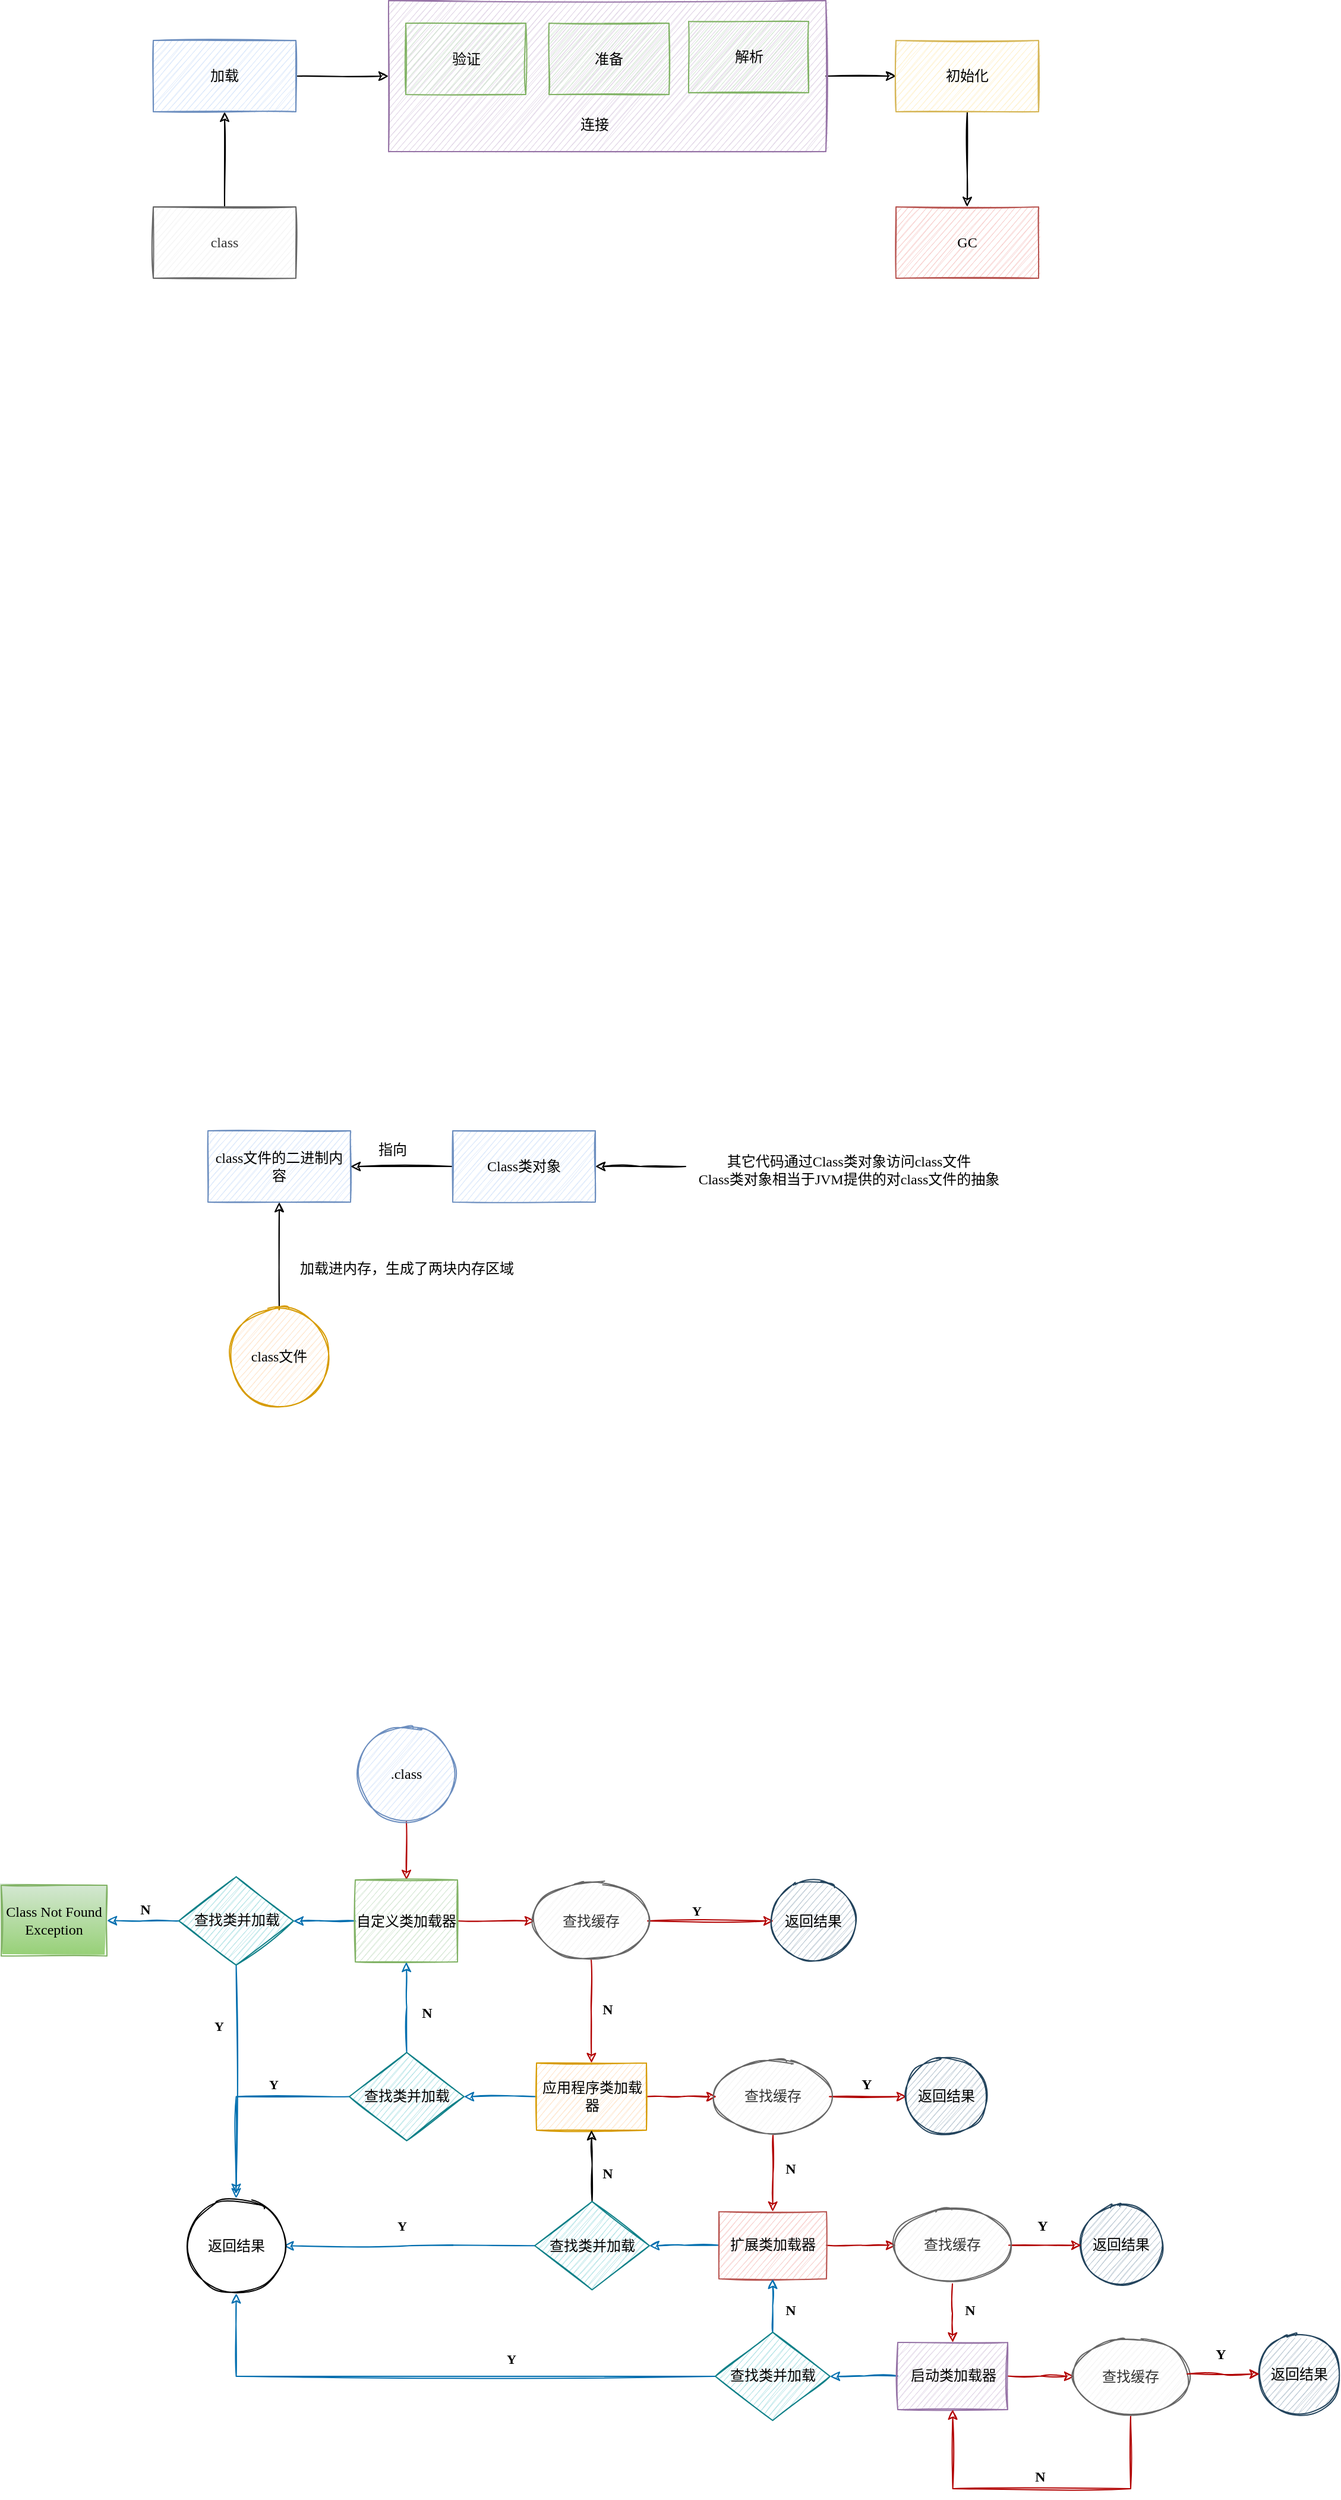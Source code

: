 <mxfile version="20.6.0" type="github" pages="5">
  <diagram id="IbwOnXphDGrgbKoo0UGc" name="类加载过程">
    <mxGraphModel dx="1890" dy="622" grid="0" gridSize="10" guides="1" tooltips="1" connect="1" arrows="1" fold="1" page="0" pageScale="1" pageWidth="827" pageHeight="1169" background="none" math="0" shadow="0">
      <root>
        <mxCell id="0" />
        <mxCell id="1" parent="0" />
        <mxCell id="OvryeKxJEPevqcvtAfWF-4" value="" style="edgeStyle=orthogonalEdgeStyle;rounded=0;orthogonalLoop=1;jettySize=auto;html=1;fontFamily=Ubuntu, Misans;sketch=1;" parent="1" source="OvryeKxJEPevqcvtAfWF-2" target="OvryeKxJEPevqcvtAfWF-3" edge="1">
          <mxGeometry relative="1" as="geometry" />
        </mxCell>
        <mxCell id="OvryeKxJEPevqcvtAfWF-2" value="class" style="rounded=0;whiteSpace=wrap;html=1;fontFamily=Ubuntu, Misans;fillColor=#f5f5f5;strokeColor=#666666;fontColor=#333333;sketch=1;" parent="1" vertex="1">
          <mxGeometry x="12" y="312" width="120" height="60" as="geometry" />
        </mxCell>
        <mxCell id="OvryeKxJEPevqcvtAfWF-6" value="" style="edgeStyle=orthogonalEdgeStyle;rounded=0;orthogonalLoop=1;jettySize=auto;html=1;fontFamily=Ubuntu, Misans;sketch=1;" parent="1" source="OvryeKxJEPevqcvtAfWF-3" target="OvryeKxJEPevqcvtAfWF-5" edge="1">
          <mxGeometry relative="1" as="geometry" />
        </mxCell>
        <mxCell id="OvryeKxJEPevqcvtAfWF-3" value="加载" style="rounded=0;whiteSpace=wrap;html=1;fontFamily=Ubuntu, Misans;fillColor=#dae8fc;strokeColor=#6c8ebf;sketch=1;" parent="1" vertex="1">
          <mxGeometry x="12" y="172" width="120" height="60" as="geometry" />
        </mxCell>
        <mxCell id="OvryeKxJEPevqcvtAfWF-11" value="" style="edgeStyle=orthogonalEdgeStyle;rounded=0;orthogonalLoop=1;jettySize=auto;html=1;fontFamily=Ubuntu, Misans;sketch=1;" parent="1" source="OvryeKxJEPevqcvtAfWF-5" target="OvryeKxJEPevqcvtAfWF-10" edge="1">
          <mxGeometry relative="1" as="geometry" />
        </mxCell>
        <mxCell id="OvryeKxJEPevqcvtAfWF-5" value="" style="whiteSpace=wrap;html=1;rounded=0;fontFamily=Ubuntu, Misans;fillColor=#e1d5e7;strokeColor=#9673a6;shadow=0;sketch=1;" parent="1" vertex="1">
          <mxGeometry x="210" y="138.5" width="368" height="127" as="geometry" />
        </mxCell>
        <mxCell id="OvryeKxJEPevqcvtAfWF-7" value="验证" style="rounded=0;whiteSpace=wrap;html=1;fontFamily=Ubuntu, Misans;fillColor=#d5e8d4;strokeColor=#82b366;sketch=1;" parent="1" vertex="1">
          <mxGeometry x="224.5" y="157.5" width="101" height="60" as="geometry" />
        </mxCell>
        <mxCell id="OvryeKxJEPevqcvtAfWF-8" value="准备" style="rounded=0;whiteSpace=wrap;html=1;fontFamily=Ubuntu, Misans;fillColor=#d5e8d4;strokeColor=#82b366;sketch=1;" parent="1" vertex="1">
          <mxGeometry x="345" y="157.5" width="101" height="60" as="geometry" />
        </mxCell>
        <mxCell id="OvryeKxJEPevqcvtAfWF-9" value="解析" style="rounded=0;whiteSpace=wrap;html=1;fontFamily=Ubuntu, Misans;fillColor=#d5e8d4;strokeColor=#82b366;sketch=1;" parent="1" vertex="1">
          <mxGeometry x="462.5" y="156" width="101" height="60" as="geometry" />
        </mxCell>
        <mxCell id="OvryeKxJEPevqcvtAfWF-14" value="" style="edgeStyle=orthogonalEdgeStyle;rounded=0;sketch=1;orthogonalLoop=1;jettySize=auto;html=1;fontFamily=Ubuntu, Misans;" parent="1" source="OvryeKxJEPevqcvtAfWF-10" target="OvryeKxJEPevqcvtAfWF-13" edge="1">
          <mxGeometry relative="1" as="geometry" />
        </mxCell>
        <mxCell id="OvryeKxJEPevqcvtAfWF-10" value="初始化" style="whiteSpace=wrap;html=1;rounded=0;fontFamily=Ubuntu, Misans;fillColor=#fff2cc;strokeColor=#d6b656;shadow=0;sketch=1;" parent="1" vertex="1">
          <mxGeometry x="637" y="172" width="120" height="60" as="geometry" />
        </mxCell>
        <mxCell id="OvryeKxJEPevqcvtAfWF-12" value="连接" style="text;html=1;align=center;verticalAlign=middle;resizable=0;points=[];autosize=1;fontFamily=Ubuntu, Misans;rounded=0;sketch=1;" parent="1" vertex="1">
          <mxGeometry x="362" y="230" width="42" height="26" as="geometry" />
        </mxCell>
        <mxCell id="OvryeKxJEPevqcvtAfWF-13" value="GC" style="whiteSpace=wrap;html=1;rounded=0;fontFamily=Ubuntu, Misans;fillColor=#f8cecc;strokeColor=#b85450;sketch=1;" parent="1" vertex="1">
          <mxGeometry x="637" y="312" width="120" height="60" as="geometry" />
        </mxCell>
        <mxCell id="OvryeKxJEPevqcvtAfWF-27" value="" style="edgeStyle=orthogonalEdgeStyle;rounded=0;sketch=1;orthogonalLoop=1;jettySize=auto;html=1;fontFamily=Ubuntu, Misans;" parent="1" source="OvryeKxJEPevqcvtAfWF-25" target="OvryeKxJEPevqcvtAfWF-26" edge="1">
          <mxGeometry relative="1" as="geometry" />
        </mxCell>
        <mxCell id="OvryeKxJEPevqcvtAfWF-25" value="class文件" style="ellipse;whiteSpace=wrap;html=1;aspect=fixed;shadow=0;sketch=1;fontFamily=Ubuntu, Misans;fillColor=#ffe6cc;strokeColor=#d79b00;rounded=0;" parent="1" vertex="1">
          <mxGeometry x="78" y="1239" width="80" height="80" as="geometry" />
        </mxCell>
        <mxCell id="OvryeKxJEPevqcvtAfWF-26" value="class文件的二进制内容" style="whiteSpace=wrap;html=1;shadow=0;fontFamily=Ubuntu, Misans;sketch=1;fillColor=#dae8fc;strokeColor=#6c8ebf;rounded=0;" parent="1" vertex="1">
          <mxGeometry x="58" y="1089" width="120" height="60" as="geometry" />
        </mxCell>
        <mxCell id="OvryeKxJEPevqcvtAfWF-28" value="加载进内存，生成了两块内存区域" style="text;html=1;align=center;verticalAlign=middle;resizable=0;points=[];autosize=1;fontFamily=Ubuntu, Misans;rounded=0;sketch=1;" parent="1" vertex="1">
          <mxGeometry x="126" y="1192" width="198" height="26" as="geometry" />
        </mxCell>
        <mxCell id="OvryeKxJEPevqcvtAfWF-30" style="edgeStyle=orthogonalEdgeStyle;rounded=0;sketch=1;orthogonalLoop=1;jettySize=auto;html=1;entryX=1;entryY=0.5;entryDx=0;entryDy=0;fontFamily=Ubuntu, Misans;" parent="1" source="OvryeKxJEPevqcvtAfWF-29" target="OvryeKxJEPevqcvtAfWF-26" edge="1">
          <mxGeometry relative="1" as="geometry" />
        </mxCell>
        <mxCell id="OvryeKxJEPevqcvtAfWF-32" style="edgeStyle=orthogonalEdgeStyle;rounded=0;sketch=1;orthogonalLoop=1;jettySize=auto;html=1;fontFamily=Ubuntu, Misans;startArrow=classic;startFill=1;endArrow=none;endFill=0;" parent="1" source="OvryeKxJEPevqcvtAfWF-29" edge="1">
          <mxGeometry relative="1" as="geometry">
            <mxPoint x="460.0" y="1119" as="targetPoint" />
          </mxGeometry>
        </mxCell>
        <mxCell id="OvryeKxJEPevqcvtAfWF-29" value="Class类对象" style="whiteSpace=wrap;html=1;shadow=0;fontFamily=Ubuntu, Misans;sketch=1;fillColor=#dae8fc;strokeColor=#6c8ebf;rounded=0;" parent="1" vertex="1">
          <mxGeometry x="264" y="1089" width="120" height="60" as="geometry" />
        </mxCell>
        <mxCell id="OvryeKxJEPevqcvtAfWF-31" value="指向" style="text;html=1;align=center;verticalAlign=middle;resizable=0;points=[];autosize=1;fontFamily=Ubuntu, Misans;rounded=0;sketch=1;" parent="1" vertex="1">
          <mxGeometry x="192" y="1092" width="42" height="26" as="geometry" />
        </mxCell>
        <mxCell id="OvryeKxJEPevqcvtAfWF-33" value="其它代码通过Class类对象访问class文件&lt;br&gt;Class类对象相当于JVM提供的对class文件的抽象" style="text;html=1;align=center;verticalAlign=middle;resizable=0;points=[];autosize=1;fontFamily=Ubuntu, Misans;rounded=0;sketch=1;" parent="1" vertex="1">
          <mxGeometry x="459" y="1101" width="276" height="41" as="geometry" />
        </mxCell>
        <mxCell id="OvryeKxJEPevqcvtAfWF-50" value="" style="edgeStyle=orthogonalEdgeStyle;rounded=0;sketch=1;orthogonalLoop=1;jettySize=auto;html=1;startArrow=none;startFill=0;endArrow=classic;endFill=1;fontFamily=Ubuntu, Misans;fillColor=#e51400;strokeColor=#B20000;" parent="1" source="OvryeKxJEPevqcvtAfWF-48" target="OvryeKxJEPevqcvtAfWF-49" edge="1">
          <mxGeometry relative="1" as="geometry" />
        </mxCell>
        <mxCell id="OvryeKxJEPevqcvtAfWF-48" value=".class" style="ellipse;whiteSpace=wrap;html=1;aspect=fixed;shadow=0;sketch=1;fontFamily=Ubuntu, Misans;fillColor=#dae8fc;strokeColor=#6c8ebf;rounded=0;" parent="1" vertex="1">
          <mxGeometry x="185" y="1590" width="80" height="80" as="geometry" />
        </mxCell>
        <mxCell id="OvryeKxJEPevqcvtAfWF-52" value="" style="edgeStyle=orthogonalEdgeStyle;rounded=0;sketch=1;orthogonalLoop=1;jettySize=auto;html=1;startArrow=none;startFill=0;endArrow=classic;endFill=1;fontFamily=Ubuntu, Misans;fillColor=#e51400;strokeColor=#B20000;" parent="1" source="OvryeKxJEPevqcvtAfWF-49" target="OvryeKxJEPevqcvtAfWF-51" edge="1">
          <mxGeometry relative="1" as="geometry" />
        </mxCell>
        <mxCell id="OvryeKxJEPevqcvtAfWF-103" value="" style="edgeStyle=orthogonalEdgeStyle;rounded=0;sketch=1;orthogonalLoop=1;jettySize=auto;html=1;startArrow=none;startFill=0;endArrow=classic;endFill=1;fontFamily=Ubuntu, Misans;fillColor=#1ba1e2;strokeColor=#006EAF;" parent="1" source="OvryeKxJEPevqcvtAfWF-49" target="OvryeKxJEPevqcvtAfWF-102" edge="1">
          <mxGeometry relative="1" as="geometry" />
        </mxCell>
        <mxCell id="OvryeKxJEPevqcvtAfWF-49" value="自定义类加载器" style="whiteSpace=wrap;html=1;shadow=0;fontFamily=Ubuntu, Misans;sketch=1;fillColor=#d5e8d4;strokeColor=#82b366;rounded=0;" parent="1" vertex="1">
          <mxGeometry x="182" y="1719" width="86" height="69" as="geometry" />
        </mxCell>
        <mxCell id="OvryeKxJEPevqcvtAfWF-54" style="edgeStyle=orthogonalEdgeStyle;rounded=0;sketch=1;orthogonalLoop=1;jettySize=auto;html=1;entryX=0;entryY=0.5;entryDx=0;entryDy=0;startArrow=none;startFill=0;endArrow=classic;endFill=1;fontFamily=Ubuntu, Misans;fillColor=#e51400;strokeColor=#B20000;" parent="1" source="OvryeKxJEPevqcvtAfWF-51" target="OvryeKxJEPevqcvtAfWF-53" edge="1">
          <mxGeometry relative="1" as="geometry" />
        </mxCell>
        <mxCell id="OvryeKxJEPevqcvtAfWF-55" value="Y" style="edgeLabel;html=1;align=center;verticalAlign=middle;resizable=0;points=[];fontFamily=Ubuntu, Misans;fontStyle=1;rounded=0;sketch=1;" parent="OvryeKxJEPevqcvtAfWF-54" vertex="1" connectable="0">
          <mxGeometry x="-0.234" y="-4" relative="1" as="geometry">
            <mxPoint y="-12.5" as="offset" />
          </mxGeometry>
        </mxCell>
        <mxCell id="OvryeKxJEPevqcvtAfWF-99" value="Y" style="edgeLabel;html=1;align=center;verticalAlign=middle;resizable=0;points=[];fontFamily=Ubuntu, Misans;fontStyle=1;rounded=0;sketch=1;" parent="OvryeKxJEPevqcvtAfWF-54" vertex="1" connectable="0">
          <mxGeometry x="-0.234" y="-4" relative="1" as="geometry">
            <mxPoint x="-248.18" y="252.5" as="offset" />
          </mxGeometry>
        </mxCell>
        <mxCell id="OvryeKxJEPevqcvtAfWF-101" value="Y" style="edgeLabel;html=1;align=center;verticalAlign=middle;resizable=0;points=[];fontFamily=Ubuntu, Misans;fontStyle=1;rounded=0;sketch=1;" parent="OvryeKxJEPevqcvtAfWF-54" vertex="1" connectable="0">
          <mxGeometry x="-0.234" y="-4" relative="1" as="geometry">
            <mxPoint x="-356.18" y="133.5" as="offset" />
          </mxGeometry>
        </mxCell>
        <mxCell id="OvryeKxJEPevqcvtAfWF-109" value="Y" style="edgeLabel;html=1;align=center;verticalAlign=middle;resizable=0;points=[];fontFamily=Ubuntu, Misans;fontStyle=1;rounded=0;sketch=1;" parent="OvryeKxJEPevqcvtAfWF-54" vertex="1" connectable="0">
          <mxGeometry x="-0.234" y="-4" relative="1" as="geometry">
            <mxPoint x="-402.18" y="84.5" as="offset" />
          </mxGeometry>
        </mxCell>
        <mxCell id="OvryeKxJEPevqcvtAfWF-118" value="&lt;b&gt;Y&lt;/b&gt;" style="edgeLabel;html=1;align=center;verticalAlign=middle;resizable=0;points=[];fontFamily=Ubuntu, Misans;rounded=0;sketch=1;" parent="OvryeKxJEPevqcvtAfWF-54" vertex="1" connectable="0">
          <mxGeometry x="-0.234" y="-4" relative="1" as="geometry">
            <mxPoint x="-156.18" y="364.5" as="offset" />
          </mxGeometry>
        </mxCell>
        <mxCell id="OvryeKxJEPevqcvtAfWF-57" value="" style="edgeStyle=orthogonalEdgeStyle;rounded=0;sketch=1;orthogonalLoop=1;jettySize=auto;html=1;startArrow=none;startFill=0;endArrow=classic;endFill=1;fontFamily=Ubuntu, Misans;fillColor=#e51400;strokeColor=#B20000;" parent="1" source="OvryeKxJEPevqcvtAfWF-51" target="OvryeKxJEPevqcvtAfWF-56" edge="1">
          <mxGeometry relative="1" as="geometry" />
        </mxCell>
        <mxCell id="OvryeKxJEPevqcvtAfWF-51" value="查找缓存" style="ellipse;whiteSpace=wrap;html=1;shadow=0;fontFamily=Ubuntu, Misans;sketch=1;fillColor=#f5f5f5;strokeColor=#666666;fontColor=#333333;rounded=0;" parent="1" vertex="1">
          <mxGeometry x="333" y="1721" width="95" height="65" as="geometry" />
        </mxCell>
        <mxCell id="OvryeKxJEPevqcvtAfWF-53" value="返回结果" style="ellipse;whiteSpace=wrap;html=1;aspect=fixed;shadow=0;sketch=1;fontFamily=Ubuntu, Misans;fillColor=#bac8d3;strokeColor=#23445d;rounded=0;" parent="1" vertex="1">
          <mxGeometry x="534" y="1720" width="67" height="67" as="geometry" />
        </mxCell>
        <mxCell id="OvryeKxJEPevqcvtAfWF-61" value="" style="edgeStyle=orthogonalEdgeStyle;rounded=0;sketch=1;orthogonalLoop=1;jettySize=auto;html=1;startArrow=none;startFill=0;endArrow=classic;endFill=1;fontFamily=Ubuntu, Misans;fillColor=#e51400;strokeColor=#B20000;" parent="1" source="OvryeKxJEPevqcvtAfWF-56" target="OvryeKxJEPevqcvtAfWF-60" edge="1">
          <mxGeometry relative="1" as="geometry" />
        </mxCell>
        <mxCell id="OvryeKxJEPevqcvtAfWF-93" value="" style="edgeStyle=orthogonalEdgeStyle;rounded=0;sketch=1;orthogonalLoop=1;jettySize=auto;html=1;startArrow=none;startFill=0;endArrow=classic;endFill=1;fontFamily=Ubuntu, Misans;fillColor=#1ba1e2;strokeColor=#006EAF;" parent="1" source="OvryeKxJEPevqcvtAfWF-56" target="OvryeKxJEPevqcvtAfWF-92" edge="1">
          <mxGeometry relative="1" as="geometry" />
        </mxCell>
        <mxCell id="OvryeKxJEPevqcvtAfWF-56" value="应用程序类加载器" style="whiteSpace=wrap;html=1;shadow=0;fontFamily=Ubuntu, Misans;sketch=1;fillColor=#ffe6cc;strokeColor=#d79b00;rounded=0;" parent="1" vertex="1">
          <mxGeometry x="334.5" y="1873" width="92.5" height="56.5" as="geometry" />
        </mxCell>
        <mxCell id="OvryeKxJEPevqcvtAfWF-63" value="" style="edgeStyle=orthogonalEdgeStyle;rounded=0;sketch=1;orthogonalLoop=1;jettySize=auto;html=1;startArrow=none;startFill=0;endArrow=classic;endFill=1;fontFamily=Ubuntu, Misans;fillColor=#e51400;strokeColor=#B20000;" parent="1" source="OvryeKxJEPevqcvtAfWF-60" target="OvryeKxJEPevqcvtAfWF-62" edge="1">
          <mxGeometry relative="1" as="geometry" />
        </mxCell>
        <mxCell id="OvryeKxJEPevqcvtAfWF-68" value="" style="edgeStyle=orthogonalEdgeStyle;rounded=0;sketch=1;orthogonalLoop=1;jettySize=auto;html=1;startArrow=none;startFill=0;endArrow=classic;endFill=1;fontFamily=Ubuntu, Misans;fillColor=#e51400;strokeColor=#B20000;" parent="1" source="OvryeKxJEPevqcvtAfWF-60" target="OvryeKxJEPevqcvtAfWF-67" edge="1">
          <mxGeometry relative="1" as="geometry" />
        </mxCell>
        <mxCell id="OvryeKxJEPevqcvtAfWF-60" value="查找缓存" style="ellipse;whiteSpace=wrap;html=1;shadow=0;fontFamily=Ubuntu, Misans;sketch=1;fillColor=#f5f5f5;strokeColor=#666666;fontColor=#333333;rounded=0;" parent="1" vertex="1">
          <mxGeometry x="486" y="1868.75" width="95" height="65" as="geometry" />
        </mxCell>
        <mxCell id="OvryeKxJEPevqcvtAfWF-62" value="返回结果" style="ellipse;whiteSpace=wrap;html=1;aspect=fixed;shadow=0;sketch=1;fontFamily=Ubuntu, Misans;fillColor=#bac8d3;strokeColor=#23445d;rounded=0;" parent="1" vertex="1">
          <mxGeometry x="646" y="1867.75" width="67" height="67" as="geometry" />
        </mxCell>
        <mxCell id="OvryeKxJEPevqcvtAfWF-65" value="Y" style="text;html=1;align=center;verticalAlign=middle;resizable=0;points=[];autosize=1;fontFamily=Ubuntu, Misans;fontStyle=1;rounded=0;sketch=1;" parent="1" vertex="1">
          <mxGeometry x="599" y="1878" width="26" height="26" as="geometry" />
        </mxCell>
        <mxCell id="OvryeKxJEPevqcvtAfWF-66" value="N" style="text;html=1;align=center;verticalAlign=middle;resizable=0;points=[];autosize=1;fontFamily=Ubuntu, Misans;fontStyle=1;rounded=0;sketch=1;" parent="1" vertex="1">
          <mxGeometry x="380" y="1815" width="27" height="26" as="geometry" />
        </mxCell>
        <mxCell id="OvryeKxJEPevqcvtAfWF-76" value="" style="edgeStyle=orthogonalEdgeStyle;rounded=0;sketch=1;orthogonalLoop=1;jettySize=auto;html=1;startArrow=none;startFill=0;endArrow=classic;endFill=1;fontFamily=Ubuntu, Misans;fillColor=#e51400;strokeColor=#B20000;" parent="1" source="OvryeKxJEPevqcvtAfWF-67" target="OvryeKxJEPevqcvtAfWF-75" edge="1">
          <mxGeometry relative="1" as="geometry" />
        </mxCell>
        <mxCell id="OvryeKxJEPevqcvtAfWF-89" value="" style="edgeStyle=orthogonalEdgeStyle;rounded=0;sketch=1;orthogonalLoop=1;jettySize=auto;html=1;startArrow=none;startFill=0;endArrow=classic;endFill=1;fontFamily=Ubuntu, Misans;fillColor=#1ba1e2;strokeColor=#006EAF;" parent="1" source="OvryeKxJEPevqcvtAfWF-67" target="OvryeKxJEPevqcvtAfWF-88" edge="1">
          <mxGeometry relative="1" as="geometry" />
        </mxCell>
        <mxCell id="OvryeKxJEPevqcvtAfWF-67" value="扩展类加载器" style="whiteSpace=wrap;html=1;shadow=0;fontFamily=Ubuntu, Misans;sketch=1;fillColor=#f8cecc;strokeColor=#b85450;rounded=0;" parent="1" vertex="1">
          <mxGeometry x="488" y="1998" width="90.5" height="56.5" as="geometry" />
        </mxCell>
        <mxCell id="OvryeKxJEPevqcvtAfWF-69" value="N" style="text;html=1;align=center;verticalAlign=middle;resizable=0;points=[];autosize=1;fontFamily=Ubuntu, Misans;fontStyle=1;rounded=0;sketch=1;" parent="1" vertex="1">
          <mxGeometry x="534.5" y="1949" width="27" height="26" as="geometry" />
        </mxCell>
        <mxCell id="OvryeKxJEPevqcvtAfWF-70" value="返回结果" style="ellipse;whiteSpace=wrap;html=1;aspect=fixed;shadow=0;sketch=1;fontFamily=Ubuntu, Misans;fillColor=#bac8d3;strokeColor=#23445d;rounded=0;" parent="1" vertex="1">
          <mxGeometry x="793" y="1992.75" width="67" height="67" as="geometry" />
        </mxCell>
        <mxCell id="OvryeKxJEPevqcvtAfWF-82" value="" style="edgeStyle=orthogonalEdgeStyle;rounded=0;sketch=1;orthogonalLoop=1;jettySize=auto;html=1;startArrow=none;startFill=0;endArrow=classic;endFill=1;fontFamily=Ubuntu, Misans;fillColor=#e51400;strokeColor=#B20000;" parent="1" source="OvryeKxJEPevqcvtAfWF-74" target="OvryeKxJEPevqcvtAfWF-81" edge="1">
          <mxGeometry relative="1" as="geometry" />
        </mxCell>
        <mxCell id="OvryeKxJEPevqcvtAfWF-113" value="" style="edgeStyle=orthogonalEdgeStyle;rounded=0;sketch=1;orthogonalLoop=1;jettySize=auto;html=1;startArrow=none;startFill=0;endArrow=classic;endFill=1;fontFamily=Ubuntu, Misans;fillColor=#1ba1e2;strokeColor=#006EAF;" parent="1" source="OvryeKxJEPevqcvtAfWF-74" target="OvryeKxJEPevqcvtAfWF-112" edge="1">
          <mxGeometry relative="1" as="geometry" />
        </mxCell>
        <mxCell id="OvryeKxJEPevqcvtAfWF-74" value="启动类加载器" style="whiteSpace=wrap;html=1;shadow=0;fontFamily=Ubuntu, Misans;sketch=1;fillColor=#e1d5e7;strokeColor=#9673a6;rounded=0;" parent="1" vertex="1">
          <mxGeometry x="638.5" y="2108" width="92.5" height="56.5" as="geometry" />
        </mxCell>
        <mxCell id="OvryeKxJEPevqcvtAfWF-77" value="" style="edgeStyle=orthogonalEdgeStyle;rounded=0;sketch=1;orthogonalLoop=1;jettySize=auto;html=1;startArrow=none;startFill=0;endArrow=classic;endFill=1;fontFamily=Ubuntu, Misans;fillColor=#e51400;strokeColor=#B20000;" parent="1" source="OvryeKxJEPevqcvtAfWF-75" target="OvryeKxJEPevqcvtAfWF-70" edge="1">
          <mxGeometry relative="1" as="geometry" />
        </mxCell>
        <mxCell id="OvryeKxJEPevqcvtAfWF-79" value="" style="edgeStyle=orthogonalEdgeStyle;rounded=0;sketch=1;orthogonalLoop=1;jettySize=auto;html=1;startArrow=none;startFill=0;endArrow=classic;endFill=1;fontFamily=Ubuntu, Misans;fillColor=#e51400;strokeColor=#B20000;" parent="1" source="OvryeKxJEPevqcvtAfWF-75" target="OvryeKxJEPevqcvtAfWF-74" edge="1">
          <mxGeometry relative="1" as="geometry" />
        </mxCell>
        <mxCell id="OvryeKxJEPevqcvtAfWF-75" value="查找缓存" style="ellipse;whiteSpace=wrap;html=1;shadow=0;fontFamily=Ubuntu, Misans;sketch=1;fillColor=#f5f5f5;strokeColor=#666666;fontColor=#333333;rounded=0;" parent="1" vertex="1">
          <mxGeometry x="637" y="1993.75" width="95" height="65" as="geometry" />
        </mxCell>
        <mxCell id="OvryeKxJEPevqcvtAfWF-78" value="Y" style="text;html=1;align=center;verticalAlign=middle;resizable=0;points=[];autosize=1;fontFamily=Ubuntu, Misans;fontStyle=1;rounded=0;sketch=1;" parent="1" vertex="1">
          <mxGeometry x="747" y="1997" width="26" height="26" as="geometry" />
        </mxCell>
        <mxCell id="OvryeKxJEPevqcvtAfWF-80" value="N" style="text;html=1;align=center;verticalAlign=middle;resizable=0;points=[];autosize=1;fontFamily=Ubuntu, Misans;fontStyle=1;rounded=0;sketch=1;" parent="1" vertex="1">
          <mxGeometry x="685.5" y="2068" width="27" height="26" as="geometry" />
        </mxCell>
        <mxCell id="OvryeKxJEPevqcvtAfWF-111" style="edgeStyle=orthogonalEdgeStyle;rounded=0;sketch=1;orthogonalLoop=1;jettySize=auto;html=1;entryX=0.5;entryY=1;entryDx=0;entryDy=0;startArrow=none;startFill=0;endArrow=classic;endFill=1;fontFamily=Ubuntu, Misans;exitX=0.5;exitY=1;exitDx=0;exitDy=0;fillColor=#e51400;strokeColor=#B20000;" parent="1" source="OvryeKxJEPevqcvtAfWF-81" target="OvryeKxJEPevqcvtAfWF-74" edge="1">
          <mxGeometry relative="1" as="geometry">
            <Array as="points">
              <mxPoint x="835" y="2231" />
              <mxPoint x="685" y="2231" />
            </Array>
          </mxGeometry>
        </mxCell>
        <mxCell id="OvryeKxJEPevqcvtAfWF-81" value="查找缓存" style="ellipse;whiteSpace=wrap;html=1;shadow=0;fontFamily=Ubuntu, Misans;sketch=1;fillColor=#f5f5f5;strokeColor=#666666;fontColor=#333333;rounded=0;" parent="1" vertex="1">
          <mxGeometry x="787" y="2104" width="95" height="65" as="geometry" />
        </mxCell>
        <mxCell id="OvryeKxJEPevqcvtAfWF-83" value="Y" style="text;html=1;align=center;verticalAlign=middle;resizable=0;points=[];autosize=1;fontFamily=Ubuntu, Misans;fontStyle=1;rounded=0;sketch=1;" parent="1" vertex="1">
          <mxGeometry x="897" y="2105.25" width="26" height="26" as="geometry" />
        </mxCell>
        <mxCell id="OvryeKxJEPevqcvtAfWF-84" value="返回结果" style="ellipse;whiteSpace=wrap;html=1;aspect=fixed;shadow=0;sketch=1;fontFamily=Ubuntu, Misans;fillColor=#bac8d3;strokeColor=#23445d;rounded=0;" parent="1" vertex="1">
          <mxGeometry x="943" y="2101" width="67" height="67" as="geometry" />
        </mxCell>
        <mxCell id="OvryeKxJEPevqcvtAfWF-85" value="" style="edgeStyle=orthogonalEdgeStyle;rounded=0;sketch=1;orthogonalLoop=1;jettySize=auto;html=1;startArrow=none;startFill=0;endArrow=classic;endFill=1;fontFamily=Ubuntu, Misans;fillColor=#e51400;strokeColor=#B20000;" parent="1" target="OvryeKxJEPevqcvtAfWF-84" edge="1">
          <mxGeometry relative="1" as="geometry">
            <mxPoint x="882" y="2134.5" as="sourcePoint" />
          </mxGeometry>
        </mxCell>
        <mxCell id="OvryeKxJEPevqcvtAfWF-87" value="N" style="text;html=1;align=center;verticalAlign=middle;resizable=0;points=[];autosize=1;fontFamily=Ubuntu, Misans;fontStyle=1;rounded=0;sketch=1;" parent="1" vertex="1">
          <mxGeometry x="744" y="2208" width="27" height="26" as="geometry" />
        </mxCell>
        <mxCell id="OvryeKxJEPevqcvtAfWF-90" value="" style="edgeStyle=orthogonalEdgeStyle;rounded=0;sketch=1;orthogonalLoop=1;jettySize=auto;html=1;startArrow=none;startFill=0;endArrow=classic;endFill=1;fontFamily=Ubuntu, Misans;" parent="1" source="OvryeKxJEPevqcvtAfWF-88" target="OvryeKxJEPevqcvtAfWF-56" edge="1">
          <mxGeometry relative="1" as="geometry" />
        </mxCell>
        <mxCell id="OvryeKxJEPevqcvtAfWF-97" style="edgeStyle=orthogonalEdgeStyle;rounded=0;sketch=1;orthogonalLoop=1;jettySize=auto;html=1;entryX=1;entryY=0.5;entryDx=0;entryDy=0;startArrow=none;startFill=0;endArrow=classic;endFill=1;fontFamily=Ubuntu, Misans;fillColor=#1ba1e2;strokeColor=#006EAF;" parent="1" source="OvryeKxJEPevqcvtAfWF-88" target="OvryeKxJEPevqcvtAfWF-96" edge="1">
          <mxGeometry relative="1" as="geometry" />
        </mxCell>
        <mxCell id="OvryeKxJEPevqcvtAfWF-88" value="查找类并加载" style="rhombus;whiteSpace=wrap;html=1;shadow=0;fontFamily=Ubuntu, Misans;sketch=1;fillColor=#b0e3e6;strokeColor=#0e8088;rounded=0;" parent="1" vertex="1">
          <mxGeometry x="333" y="1989.5" width="96.5" height="74.25" as="geometry" />
        </mxCell>
        <mxCell id="OvryeKxJEPevqcvtAfWF-94" value="" style="edgeStyle=orthogonalEdgeStyle;rounded=0;sketch=1;orthogonalLoop=1;jettySize=auto;html=1;startArrow=none;startFill=0;endArrow=classic;endFill=1;fontFamily=Ubuntu, Misans;fillColor=#1ba1e2;strokeColor=#006EAF;" parent="1" source="OvryeKxJEPevqcvtAfWF-92" target="OvryeKxJEPevqcvtAfWF-49" edge="1">
          <mxGeometry relative="1" as="geometry" />
        </mxCell>
        <mxCell id="OvryeKxJEPevqcvtAfWF-100" style="edgeStyle=orthogonalEdgeStyle;rounded=0;sketch=1;orthogonalLoop=1;jettySize=auto;html=1;entryX=0.5;entryY=0;entryDx=0;entryDy=0;startArrow=none;startFill=0;endArrow=classic;endFill=1;fontFamily=Ubuntu, Misans;fillColor=#1ba1e2;strokeColor=#006EAF;" parent="1" source="OvryeKxJEPevqcvtAfWF-92" target="OvryeKxJEPevqcvtAfWF-96" edge="1">
          <mxGeometry relative="1" as="geometry" />
        </mxCell>
        <mxCell id="OvryeKxJEPevqcvtAfWF-92" value="查找类并加载" style="rhombus;whiteSpace=wrap;html=1;shadow=0;fontFamily=Ubuntu, Misans;sketch=1;fillColor=#b0e3e6;strokeColor=#0e8088;rounded=0;" parent="1" vertex="1">
          <mxGeometry x="177" y="1864.13" width="96.5" height="74.25" as="geometry" />
        </mxCell>
        <mxCell id="OvryeKxJEPevqcvtAfWF-95" value="N" style="text;html=1;align=center;verticalAlign=middle;resizable=0;points=[];autosize=1;fontFamily=Ubuntu, Misans;fontStyle=1;rounded=0;sketch=1;" parent="1" vertex="1">
          <mxGeometry x="228" y="1818" width="27" height="26" as="geometry" />
        </mxCell>
        <mxCell id="OvryeKxJEPevqcvtAfWF-96" value="返回结果" style="ellipse;whiteSpace=wrap;html=1;aspect=fixed;shadow=0;sketch=1;fontFamily=Ubuntu, Misans;rounded=0;" parent="1" vertex="1">
          <mxGeometry x="41.75" y="1986.75" width="80" height="80" as="geometry" />
        </mxCell>
        <mxCell id="OvryeKxJEPevqcvtAfWF-105" value="" style="edgeStyle=orthogonalEdgeStyle;rounded=0;sketch=1;orthogonalLoop=1;jettySize=auto;html=1;startArrow=none;startFill=0;endArrow=classic;endFill=1;fontFamily=Ubuntu, Misans;fillColor=#1ba1e2;strokeColor=#006EAF;" parent="1" source="OvryeKxJEPevqcvtAfWF-102" target="OvryeKxJEPevqcvtAfWF-104" edge="1">
          <mxGeometry relative="1" as="geometry" />
        </mxCell>
        <mxCell id="OvryeKxJEPevqcvtAfWF-108" style="edgeStyle=orthogonalEdgeStyle;rounded=0;sketch=1;orthogonalLoop=1;jettySize=auto;html=1;startArrow=none;startFill=0;endArrow=classic;endFill=1;fontFamily=Ubuntu, Misans;fillColor=#1ba1e2;strokeColor=#006EAF;" parent="1" source="OvryeKxJEPevqcvtAfWF-102" edge="1">
          <mxGeometry relative="1" as="geometry">
            <mxPoint x="82" y="1983" as="targetPoint" />
            <Array as="points">
              <mxPoint x="82" y="1983" />
              <mxPoint x="82" y="1983" />
            </Array>
          </mxGeometry>
        </mxCell>
        <mxCell id="OvryeKxJEPevqcvtAfWF-102" value="查找类并加载" style="rhombus;whiteSpace=wrap;html=1;shadow=0;fontFamily=Ubuntu, Misans;sketch=1;fillColor=#b0e3e6;strokeColor=#0e8088;rounded=0;" parent="1" vertex="1">
          <mxGeometry x="33.5" y="1716.37" width="96.5" height="74.25" as="geometry" />
        </mxCell>
        <mxCell id="OvryeKxJEPevqcvtAfWF-104" value="Class Not Found Exception" style="whiteSpace=wrap;html=1;shadow=0;fontFamily=Ubuntu, Misans;sketch=1;gradientColor=#97d077;fillColor=#d5e8d4;strokeColor=#82b366;rounded=0;" parent="1" vertex="1">
          <mxGeometry x="-116" y="1723.5" width="89" height="59.5" as="geometry" />
        </mxCell>
        <mxCell id="OvryeKxJEPevqcvtAfWF-106" value="N" style="text;html=1;align=center;verticalAlign=middle;resizable=0;points=[];autosize=1;fontFamily=Ubuntu, Misans;fontStyle=1;rounded=0;sketch=1;" parent="1" vertex="1">
          <mxGeometry x="-9" y="1731" width="27" height="26" as="geometry" />
        </mxCell>
        <mxCell id="OvryeKxJEPevqcvtAfWF-115" value="" style="edgeStyle=orthogonalEdgeStyle;rounded=0;sketch=1;orthogonalLoop=1;jettySize=auto;html=1;startArrow=none;startFill=0;endArrow=classic;endFill=1;fontFamily=Ubuntu, Misans;entryX=0.5;entryY=1;entryDx=0;entryDy=0;fillColor=#1ba1e2;strokeColor=#006EAF;" parent="1" source="OvryeKxJEPevqcvtAfWF-112" target="OvryeKxJEPevqcvtAfWF-67" edge="1">
          <mxGeometry relative="1" as="geometry" />
        </mxCell>
        <mxCell id="OvryeKxJEPevqcvtAfWF-117" style="edgeStyle=orthogonalEdgeStyle;rounded=0;sketch=1;orthogonalLoop=1;jettySize=auto;html=1;entryX=0.5;entryY=1;entryDx=0;entryDy=0;startArrow=none;startFill=0;endArrow=classic;endFill=1;fontFamily=Ubuntu, Misans;fillColor=#1ba1e2;strokeColor=#006EAF;" parent="1" source="OvryeKxJEPevqcvtAfWF-112" target="OvryeKxJEPevqcvtAfWF-96" edge="1">
          <mxGeometry relative="1" as="geometry" />
        </mxCell>
        <mxCell id="OvryeKxJEPevqcvtAfWF-112" value="查找类并加载" style="rhombus;whiteSpace=wrap;html=1;shadow=0;fontFamily=Ubuntu, Misans;sketch=1;fillColor=#b0e3e6;strokeColor=#0e8088;rounded=0;" parent="1" vertex="1">
          <mxGeometry x="485" y="2099.37" width="96.5" height="74.25" as="geometry" />
        </mxCell>
        <mxCell id="OvryeKxJEPevqcvtAfWF-116" value="N" style="text;html=1;align=center;verticalAlign=middle;resizable=0;points=[];autosize=1;fontFamily=Ubuntu, Misans;fontStyle=1;rounded=0;sketch=1;" parent="1" vertex="1">
          <mxGeometry x="534.5" y="2068" width="27" height="26" as="geometry" />
        </mxCell>
        <mxCell id="8BrGoelADhYg4dfJJCCe-1" value="N" style="text;html=1;align=center;verticalAlign=middle;resizable=0;points=[];autosize=1;fontFamily=Ubuntu, Misans;fontStyle=1;rounded=0;sketch=1;" parent="1" vertex="1">
          <mxGeometry x="380.5" y="1953" width="27" height="26" as="geometry" />
        </mxCell>
      </root>
    </mxGraphModel>
  </diagram>
  <diagram id="DkzvbZR4lAQHloC84OdA" name="双亲委派">
    <mxGraphModel dx="1716" dy="655" grid="0" gridSize="10" guides="1" tooltips="1" connect="1" arrows="1" fold="1" page="0" pageScale="1" pageWidth="827" pageHeight="1169" math="0" shadow="0">
      <root>
        <mxCell id="adV5CvsAMjW0xJcDhVmY-0" />
        <mxCell id="adV5CvsAMjW0xJcDhVmY-1" parent="adV5CvsAMjW0xJcDhVmY-0" />
        <mxCell id="5gaNpuWi-VXWMFemkh9Q-0" value="" style="edgeStyle=orthogonalEdgeStyle;rounded=0;sketch=1;orthogonalLoop=1;jettySize=auto;html=1;fontFamily=Ubuntu, Misans;" edge="1" parent="adV5CvsAMjW0xJcDhVmY-1" source="5gaNpuWi-VXWMFemkh9Q-2" target="5gaNpuWi-VXWMFemkh9Q-5">
          <mxGeometry relative="1" as="geometry" />
        </mxCell>
        <mxCell id="5gaNpuWi-VXWMFemkh9Q-1" style="edgeStyle=orthogonalEdgeStyle;rounded=0;sketch=1;orthogonalLoop=1;jettySize=auto;html=1;dashed=1;startArrow=none;startFill=0;endArrow=classic;endFill=1;fontFamily=Ubuntu, Misans;" edge="1" parent="adV5CvsAMjW0xJcDhVmY-1" source="5gaNpuWi-VXWMFemkh9Q-2">
          <mxGeometry relative="1" as="geometry">
            <mxPoint x="476.4" y="897" as="targetPoint" />
          </mxGeometry>
        </mxCell>
        <mxCell id="5gaNpuWi-VXWMFemkh9Q-2" value="自定义类加载器" style="rounded=0;whiteSpace=wrap;html=1;shadow=0;sketch=1;fontFamily=Ubuntu, Misans;fillColor=#dae8fc;strokeColor=#6c8ebf;" vertex="1" parent="adV5CvsAMjW0xJcDhVmY-1">
          <mxGeometry x="160" y="867" width="120" height="60" as="geometry" />
        </mxCell>
        <mxCell id="5gaNpuWi-VXWMFemkh9Q-3" value="" style="edgeStyle=orthogonalEdgeStyle;rounded=0;sketch=1;orthogonalLoop=1;jettySize=auto;html=1;fontFamily=Ubuntu, Misans;" edge="1" parent="adV5CvsAMjW0xJcDhVmY-1" source="5gaNpuWi-VXWMFemkh9Q-5" target="5gaNpuWi-VXWMFemkh9Q-8">
          <mxGeometry relative="1" as="geometry" />
        </mxCell>
        <mxCell id="5gaNpuWi-VXWMFemkh9Q-4" style="edgeStyle=orthogonalEdgeStyle;rounded=0;sketch=1;orthogonalLoop=1;jettySize=auto;html=1;dashed=1;startArrow=none;startFill=0;endArrow=classic;endFill=1;fontFamily=Ubuntu, Misans;" edge="1" parent="adV5CvsAMjW0xJcDhVmY-1" source="5gaNpuWi-VXWMFemkh9Q-5">
          <mxGeometry relative="1" as="geometry">
            <mxPoint x="478.0" y="788" as="targetPoint" />
          </mxGeometry>
        </mxCell>
        <mxCell id="5gaNpuWi-VXWMFemkh9Q-5" value="应用程序类加载器" style="whiteSpace=wrap;html=1;rounded=0;shadow=0;fontFamily=Ubuntu, Misans;sketch=1;fillColor=#d5e8d4;strokeColor=#82b366;" vertex="1" parent="adV5CvsAMjW0xJcDhVmY-1">
          <mxGeometry x="160" y="758" width="120" height="60" as="geometry" />
        </mxCell>
        <mxCell id="5gaNpuWi-VXWMFemkh9Q-6" value="" style="edgeStyle=orthogonalEdgeStyle;rounded=0;sketch=1;orthogonalLoop=1;jettySize=auto;html=1;fontFamily=Ubuntu, Misans;" edge="1" parent="adV5CvsAMjW0xJcDhVmY-1" source="5gaNpuWi-VXWMFemkh9Q-8" target="5gaNpuWi-VXWMFemkh9Q-10">
          <mxGeometry relative="1" as="geometry" />
        </mxCell>
        <mxCell id="5gaNpuWi-VXWMFemkh9Q-7" style="edgeStyle=orthogonalEdgeStyle;rounded=0;sketch=1;orthogonalLoop=1;jettySize=auto;html=1;dashed=1;startArrow=none;startFill=0;endArrow=classic;endFill=1;fontFamily=Ubuntu, Misans;" edge="1" parent="adV5CvsAMjW0xJcDhVmY-1" source="5gaNpuWi-VXWMFemkh9Q-8">
          <mxGeometry relative="1" as="geometry">
            <mxPoint x="478.8" y="679" as="targetPoint" />
          </mxGeometry>
        </mxCell>
        <mxCell id="5gaNpuWi-VXWMFemkh9Q-8" value="扩展类加载器" style="whiteSpace=wrap;html=1;rounded=0;shadow=0;fontFamily=Ubuntu, Misans;sketch=1;fillColor=#ffe6cc;strokeColor=#d79b00;" vertex="1" parent="adV5CvsAMjW0xJcDhVmY-1">
          <mxGeometry x="160" y="649" width="120" height="60" as="geometry" />
        </mxCell>
        <mxCell id="5gaNpuWi-VXWMFemkh9Q-9" style="edgeStyle=orthogonalEdgeStyle;rounded=0;sketch=1;orthogonalLoop=1;jettySize=auto;html=1;startArrow=none;startFill=0;endArrow=classic;endFill=1;fontFamily=Ubuntu, Misans;dashed=1;" edge="1" parent="adV5CvsAMjW0xJcDhVmY-1" source="5gaNpuWi-VXWMFemkh9Q-10">
          <mxGeometry relative="1" as="geometry">
            <mxPoint x="480" y="571" as="targetPoint" />
          </mxGeometry>
        </mxCell>
        <mxCell id="5gaNpuWi-VXWMFemkh9Q-10" value="启动类加载器" style="whiteSpace=wrap;html=1;rounded=0;shadow=0;fontFamily=Ubuntu, Misans;sketch=1;fillColor=#fff2cc;strokeColor=#d6b656;" vertex="1" parent="adV5CvsAMjW0xJcDhVmY-1">
          <mxGeometry x="160" y="541" width="120" height="60" as="geometry" />
        </mxCell>
        <mxCell id="5gaNpuWi-VXWMFemkh9Q-11" value="" style="shape=flexArrow;endArrow=classic;html=1;fontFamily=Ubuntu, Misans;width=16;endSize=6.17;fillColor=#f5f5f5;strokeColor=#666666;rounded=0;sketch=1;" edge="1" parent="adV5CvsAMjW0xJcDhVmY-1">
          <mxGeometry width="50" height="50" relative="1" as="geometry">
            <mxPoint x="116" y="937" as="sourcePoint" />
            <mxPoint x="116" y="526" as="targetPoint" />
            <Array as="points" />
          </mxGeometry>
        </mxCell>
        <mxCell id="5gaNpuWi-VXWMFemkh9Q-12" value="自底向上检测&lt;br&gt;类是否已经加载了" style="text;html=1;align=center;verticalAlign=middle;resizable=0;points=[];autosize=1;fontFamily=Ubuntu, Misans;rounded=0;sketch=1;" vertex="1" parent="adV5CvsAMjW0xJcDhVmY-1">
          <mxGeometry x="-15" y="899" width="114" height="41" as="geometry" />
        </mxCell>
        <mxCell id="5gaNpuWi-VXWMFemkh9Q-13" value="JVM是按需动态加载&lt;br&gt;采用双亲委派机制" style="text;html=1;align=center;verticalAlign=middle;resizable=0;points=[];autosize=1;fontFamily=Ubuntu, Misans;rounded=0;sketch=1;" vertex="1" parent="adV5CvsAMjW0xJcDhVmY-1">
          <mxGeometry x="-35" y="536" width="126" height="41" as="geometry" />
        </mxCell>
        <mxCell id="5gaNpuWi-VXWMFemkh9Q-14" value="" style="shape=flexArrow;endArrow=classic;html=1;fontFamily=Ubuntu, Misans;width=16;endSize=6.17;fillColor=#f5f5f5;strokeColor=#666666;rounded=0;sketch=1;" edge="1" parent="adV5CvsAMjW0xJcDhVmY-1">
          <mxGeometry width="50" height="50" relative="1" as="geometry">
            <mxPoint x="336" y="524" as="sourcePoint" />
            <mxPoint x="336" y="935" as="targetPoint" />
            <Array as="points" />
          </mxGeometry>
        </mxCell>
        <mxCell id="5gaNpuWi-VXWMFemkh9Q-15" value="自顶向下&lt;br&gt;进行实际查找和加载" style="text;html=1;align=center;verticalAlign=middle;resizable=0;points=[];autosize=1;fontFamily=Ubuntu, Misans;rounded=0;sketch=1;" vertex="1" parent="adV5CvsAMjW0xJcDhVmY-1">
          <mxGeometry x="350" y="505" width="126" height="41" as="geometry" />
        </mxCell>
        <mxCell id="5gaNpuWi-VXWMFemkh9Q-16" value="加载lib/rt.jar charset.jar等核心类，C++实现" style="text;html=1;align=center;verticalAlign=middle;resizable=0;points=[];autosize=1;fontFamily=Ubuntu, Misans;rounded=0;sketch=1;" vertex="1" parent="adV5CvsAMjW0xJcDhVmY-1">
          <mxGeometry x="481" y="555" width="251" height="26" as="geometry" />
        </mxCell>
        <mxCell id="5gaNpuWi-VXWMFemkh9Q-17" value="加载扩展jar包&lt;br&gt;jre/lib/ext/*.jar&lt;br&gt;或则由-Djava.ext.dirs指定" style="text;html=1;align=center;verticalAlign=middle;resizable=0;points=[];autosize=1;fontFamily=Ubuntu, Misans;rounded=0;sketch=1;" vertex="1" parent="adV5CvsAMjW0xJcDhVmY-1">
          <mxGeometry x="470" y="647" width="155" height="55" as="geometry" />
        </mxCell>
        <mxCell id="5gaNpuWi-VXWMFemkh9Q-18" value="加载classpath指定内容" style="text;html=1;align=center;verticalAlign=middle;resizable=0;points=[];autosize=1;fontFamily=Ubuntu, Misans;rounded=0;sketch=1;" vertex="1" parent="adV5CvsAMjW0xJcDhVmY-1">
          <mxGeometry x="484" y="775" width="141" height="26" as="geometry" />
        </mxCell>
        <mxCell id="5gaNpuWi-VXWMFemkh9Q-19" value="自定义ClassLoader" style="text;html=1;align=center;verticalAlign=middle;resizable=0;points=[];autosize=1;fontFamily=Ubuntu, Misans;rounded=0;sketch=1;" vertex="1" parent="adV5CvsAMjW0xJcDhVmY-1">
          <mxGeometry x="478" y="882" width="120" height="26" as="geometry" />
        </mxCell>
        <mxCell id="NCSR_X6Gh6KwO2x8WgRi-0" value="" style="edgeStyle=orthogonalEdgeStyle;rounded=0;sketch=1;orthogonalLoop=1;jettySize=auto;html=1;startArrow=none;startFill=0;endArrow=classic;endFill=1;fontFamily=Ubuntu, Misans;fillColor=#e51400;strokeColor=#B20000;" edge="1" parent="adV5CvsAMjW0xJcDhVmY-1" source="NCSR_X6Gh6KwO2x8WgRi-1" target="NCSR_X6Gh6KwO2x8WgRi-4">
          <mxGeometry relative="1" as="geometry" />
        </mxCell>
        <mxCell id="NCSR_X6Gh6KwO2x8WgRi-1" value=".class" style="ellipse;whiteSpace=wrap;html=1;aspect=fixed;shadow=0;sketch=1;fontFamily=Ubuntu, Misans;fillColor=#dae8fc;strokeColor=#6c8ebf;rounded=0;" vertex="1" parent="adV5CvsAMjW0xJcDhVmY-1">
          <mxGeometry x="1228" y="444" width="80" height="80" as="geometry" />
        </mxCell>
        <mxCell id="NCSR_X6Gh6KwO2x8WgRi-2" value="" style="edgeStyle=orthogonalEdgeStyle;rounded=0;sketch=1;orthogonalLoop=1;jettySize=auto;html=1;startArrow=none;startFill=0;endArrow=classic;endFill=1;fontFamily=Ubuntu, Misans;fillColor=#e51400;strokeColor=#B20000;" edge="1" parent="adV5CvsAMjW0xJcDhVmY-1" source="NCSR_X6Gh6KwO2x8WgRi-4" target="NCSR_X6Gh6KwO2x8WgRi-12">
          <mxGeometry relative="1" as="geometry" />
        </mxCell>
        <mxCell id="NCSR_X6Gh6KwO2x8WgRi-3" value="" style="edgeStyle=orthogonalEdgeStyle;rounded=0;sketch=1;orthogonalLoop=1;jettySize=auto;html=1;startArrow=none;startFill=0;endArrow=classic;endFill=1;fontFamily=Ubuntu, Misans;fillColor=#1ba1e2;strokeColor=#006EAF;" edge="1" parent="adV5CvsAMjW0xJcDhVmY-1" source="NCSR_X6Gh6KwO2x8WgRi-4" target="NCSR_X6Gh6KwO2x8WgRi-52">
          <mxGeometry relative="1" as="geometry" />
        </mxCell>
        <mxCell id="NCSR_X6Gh6KwO2x8WgRi-4" value="自定义类加载器" style="whiteSpace=wrap;html=1;shadow=0;fontFamily=Ubuntu, Misans;sketch=1;fillColor=#d5e8d4;strokeColor=#82b366;rounded=0;" vertex="1" parent="adV5CvsAMjW0xJcDhVmY-1">
          <mxGeometry x="1225" y="573" width="86" height="69" as="geometry" />
        </mxCell>
        <mxCell id="NCSR_X6Gh6KwO2x8WgRi-5" style="edgeStyle=orthogonalEdgeStyle;rounded=0;sketch=1;orthogonalLoop=1;jettySize=auto;html=1;entryX=0;entryY=0.5;entryDx=0;entryDy=0;startArrow=none;startFill=0;endArrow=classic;endFill=1;fontFamily=Ubuntu, Misans;fillColor=#e51400;strokeColor=#B20000;" edge="1" parent="adV5CvsAMjW0xJcDhVmY-1" source="NCSR_X6Gh6KwO2x8WgRi-12" target="NCSR_X6Gh6KwO2x8WgRi-13">
          <mxGeometry relative="1" as="geometry" />
        </mxCell>
        <mxCell id="NCSR_X6Gh6KwO2x8WgRi-6" value="Y" style="edgeLabel;html=1;align=center;verticalAlign=middle;resizable=0;points=[];fontFamily=Ubuntu, Misans;fontStyle=1;rounded=0;sketch=1;" vertex="1" connectable="0" parent="NCSR_X6Gh6KwO2x8WgRi-5">
          <mxGeometry x="-0.234" y="-4" relative="1" as="geometry">
            <mxPoint y="-12.5" as="offset" />
          </mxGeometry>
        </mxCell>
        <mxCell id="NCSR_X6Gh6KwO2x8WgRi-7" value="Y" style="edgeLabel;html=1;align=center;verticalAlign=middle;resizable=0;points=[];fontFamily=Ubuntu, Misans;fontStyle=1;rounded=0;sketch=1;" vertex="1" connectable="0" parent="NCSR_X6Gh6KwO2x8WgRi-5">
          <mxGeometry x="-0.234" y="-4" relative="1" as="geometry">
            <mxPoint x="-248.18" y="252.5" as="offset" />
          </mxGeometry>
        </mxCell>
        <mxCell id="NCSR_X6Gh6KwO2x8WgRi-8" value="Y" style="edgeLabel;html=1;align=center;verticalAlign=middle;resizable=0;points=[];fontFamily=Ubuntu, Misans;fontStyle=1;rounded=0;sketch=1;" vertex="1" connectable="0" parent="NCSR_X6Gh6KwO2x8WgRi-5">
          <mxGeometry x="-0.234" y="-4" relative="1" as="geometry">
            <mxPoint x="-356.18" y="133.5" as="offset" />
          </mxGeometry>
        </mxCell>
        <mxCell id="NCSR_X6Gh6KwO2x8WgRi-9" value="Y" style="edgeLabel;html=1;align=center;verticalAlign=middle;resizable=0;points=[];fontFamily=Ubuntu, Misans;fontStyle=1;rounded=0;sketch=1;" vertex="1" connectable="0" parent="NCSR_X6Gh6KwO2x8WgRi-5">
          <mxGeometry x="-0.234" y="-4" relative="1" as="geometry">
            <mxPoint x="-402.18" y="84.5" as="offset" />
          </mxGeometry>
        </mxCell>
        <mxCell id="NCSR_X6Gh6KwO2x8WgRi-10" value="&lt;b&gt;Y&lt;/b&gt;" style="edgeLabel;html=1;align=center;verticalAlign=middle;resizable=0;points=[];fontFamily=Ubuntu, Misans;rounded=0;sketch=1;" vertex="1" connectable="0" parent="NCSR_X6Gh6KwO2x8WgRi-5">
          <mxGeometry x="-0.234" y="-4" relative="1" as="geometry">
            <mxPoint x="-156.18" y="364.5" as="offset" />
          </mxGeometry>
        </mxCell>
        <mxCell id="NCSR_X6Gh6KwO2x8WgRi-11" value="" style="edgeStyle=orthogonalEdgeStyle;rounded=0;sketch=1;orthogonalLoop=1;jettySize=auto;html=1;startArrow=none;startFill=0;endArrow=classic;endFill=1;fontFamily=Ubuntu, Misans;fillColor=#e51400;strokeColor=#B20000;" edge="1" parent="adV5CvsAMjW0xJcDhVmY-1" source="NCSR_X6Gh6KwO2x8WgRi-12" target="NCSR_X6Gh6KwO2x8WgRi-16">
          <mxGeometry relative="1" as="geometry" />
        </mxCell>
        <mxCell id="NCSR_X6Gh6KwO2x8WgRi-12" value="查找缓存" style="ellipse;whiteSpace=wrap;html=1;shadow=0;fontFamily=Ubuntu, Misans;sketch=1;fillColor=#f5f5f5;strokeColor=#666666;fontColor=#333333;rounded=0;" vertex="1" parent="adV5CvsAMjW0xJcDhVmY-1">
          <mxGeometry x="1376" y="575" width="95" height="65" as="geometry" />
        </mxCell>
        <mxCell id="NCSR_X6Gh6KwO2x8WgRi-13" value="返回结果" style="ellipse;whiteSpace=wrap;html=1;aspect=fixed;shadow=0;sketch=1;fontFamily=Ubuntu, Misans;fillColor=#bac8d3;strokeColor=#23445d;rounded=0;" vertex="1" parent="adV5CvsAMjW0xJcDhVmY-1">
          <mxGeometry x="1577" y="574" width="67" height="67" as="geometry" />
        </mxCell>
        <mxCell id="NCSR_X6Gh6KwO2x8WgRi-14" value="" style="edgeStyle=orthogonalEdgeStyle;rounded=0;sketch=1;orthogonalLoop=1;jettySize=auto;html=1;startArrow=none;startFill=0;endArrow=classic;endFill=1;fontFamily=Ubuntu, Misans;fillColor=#e51400;strokeColor=#B20000;" edge="1" parent="adV5CvsAMjW0xJcDhVmY-1" source="NCSR_X6Gh6KwO2x8WgRi-16" target="NCSR_X6Gh6KwO2x8WgRi-19">
          <mxGeometry relative="1" as="geometry" />
        </mxCell>
        <mxCell id="NCSR_X6Gh6KwO2x8WgRi-15" value="" style="edgeStyle=orthogonalEdgeStyle;rounded=0;sketch=1;orthogonalLoop=1;jettySize=auto;html=1;startArrow=none;startFill=0;endArrow=classic;endFill=1;fontFamily=Ubuntu, Misans;fillColor=#1ba1e2;strokeColor=#006EAF;" edge="1" parent="adV5CvsAMjW0xJcDhVmY-1" source="NCSR_X6Gh6KwO2x8WgRi-16" target="NCSR_X6Gh6KwO2x8WgRi-47">
          <mxGeometry relative="1" as="geometry" />
        </mxCell>
        <mxCell id="NCSR_X6Gh6KwO2x8WgRi-16" value="应用程序类加载器" style="whiteSpace=wrap;html=1;shadow=0;fontFamily=Ubuntu, Misans;sketch=1;fillColor=#ffe6cc;strokeColor=#d79b00;rounded=0;" vertex="1" parent="adV5CvsAMjW0xJcDhVmY-1">
          <mxGeometry x="1377.5" y="727" width="92.5" height="56.5" as="geometry" />
        </mxCell>
        <mxCell id="NCSR_X6Gh6KwO2x8WgRi-17" value="" style="edgeStyle=orthogonalEdgeStyle;rounded=0;sketch=1;orthogonalLoop=1;jettySize=auto;html=1;startArrow=none;startFill=0;endArrow=classic;endFill=1;fontFamily=Ubuntu, Misans;fillColor=#e51400;strokeColor=#B20000;" edge="1" parent="adV5CvsAMjW0xJcDhVmY-1" source="NCSR_X6Gh6KwO2x8WgRi-19" target="NCSR_X6Gh6KwO2x8WgRi-20">
          <mxGeometry relative="1" as="geometry" />
        </mxCell>
        <mxCell id="NCSR_X6Gh6KwO2x8WgRi-18" value="" style="edgeStyle=orthogonalEdgeStyle;rounded=0;sketch=1;orthogonalLoop=1;jettySize=auto;html=1;startArrow=none;startFill=0;endArrow=classic;endFill=1;fontFamily=Ubuntu, Misans;fillColor=#e51400;strokeColor=#B20000;" edge="1" parent="adV5CvsAMjW0xJcDhVmY-1" source="NCSR_X6Gh6KwO2x8WgRi-19" target="NCSR_X6Gh6KwO2x8WgRi-25">
          <mxGeometry relative="1" as="geometry" />
        </mxCell>
        <mxCell id="NCSR_X6Gh6KwO2x8WgRi-19" value="查找缓存" style="ellipse;whiteSpace=wrap;html=1;shadow=0;fontFamily=Ubuntu, Misans;sketch=1;fillColor=#f5f5f5;strokeColor=#666666;fontColor=#333333;rounded=0;" vertex="1" parent="adV5CvsAMjW0xJcDhVmY-1">
          <mxGeometry x="1529" y="722.75" width="95" height="65" as="geometry" />
        </mxCell>
        <mxCell id="NCSR_X6Gh6KwO2x8WgRi-20" value="返回结果" style="ellipse;whiteSpace=wrap;html=1;aspect=fixed;shadow=0;sketch=1;fontFamily=Ubuntu, Misans;fillColor=#bac8d3;strokeColor=#23445d;rounded=0;" vertex="1" parent="adV5CvsAMjW0xJcDhVmY-1">
          <mxGeometry x="1689" y="721.75" width="67" height="67" as="geometry" />
        </mxCell>
        <mxCell id="NCSR_X6Gh6KwO2x8WgRi-21" value="Y" style="text;html=1;align=center;verticalAlign=middle;resizable=0;points=[];autosize=1;fontFamily=Ubuntu, Misans;fontStyle=1;rounded=0;sketch=1;" vertex="1" parent="adV5CvsAMjW0xJcDhVmY-1">
          <mxGeometry x="1642" y="732" width="26" height="26" as="geometry" />
        </mxCell>
        <mxCell id="NCSR_X6Gh6KwO2x8WgRi-22" value="N" style="text;html=1;align=center;verticalAlign=middle;resizable=0;points=[];autosize=1;fontFamily=Ubuntu, Misans;fontStyle=1;rounded=0;sketch=1;" vertex="1" parent="adV5CvsAMjW0xJcDhVmY-1">
          <mxGeometry x="1423" y="669" width="27" height="26" as="geometry" />
        </mxCell>
        <mxCell id="NCSR_X6Gh6KwO2x8WgRi-23" value="" style="edgeStyle=orthogonalEdgeStyle;rounded=0;sketch=1;orthogonalLoop=1;jettySize=auto;html=1;startArrow=none;startFill=0;endArrow=classic;endFill=1;fontFamily=Ubuntu, Misans;fillColor=#e51400;strokeColor=#B20000;" edge="1" parent="adV5CvsAMjW0xJcDhVmY-1" source="NCSR_X6Gh6KwO2x8WgRi-25" target="NCSR_X6Gh6KwO2x8WgRi-33">
          <mxGeometry relative="1" as="geometry" />
        </mxCell>
        <mxCell id="NCSR_X6Gh6KwO2x8WgRi-24" value="" style="edgeStyle=orthogonalEdgeStyle;rounded=0;sketch=1;orthogonalLoop=1;jettySize=auto;html=1;startArrow=none;startFill=0;endArrow=classic;endFill=1;fontFamily=Ubuntu, Misans;fillColor=#1ba1e2;strokeColor=#006EAF;" edge="1" parent="adV5CvsAMjW0xJcDhVmY-1" source="NCSR_X6Gh6KwO2x8WgRi-25" target="NCSR_X6Gh6KwO2x8WgRi-44">
          <mxGeometry relative="1" as="geometry" />
        </mxCell>
        <mxCell id="NCSR_X6Gh6KwO2x8WgRi-25" value="扩展类加载器" style="whiteSpace=wrap;html=1;shadow=0;fontFamily=Ubuntu, Misans;sketch=1;fillColor=#f8cecc;strokeColor=#b85450;rounded=0;" vertex="1" parent="adV5CvsAMjW0xJcDhVmY-1">
          <mxGeometry x="1531" y="852" width="90.5" height="56.5" as="geometry" />
        </mxCell>
        <mxCell id="NCSR_X6Gh6KwO2x8WgRi-26" value="N" style="text;html=1;align=center;verticalAlign=middle;resizable=0;points=[];autosize=1;fontFamily=Ubuntu, Misans;fontStyle=1;rounded=0;sketch=1;" vertex="1" parent="adV5CvsAMjW0xJcDhVmY-1">
          <mxGeometry x="1577.5" y="803" width="27" height="26" as="geometry" />
        </mxCell>
        <mxCell id="NCSR_X6Gh6KwO2x8WgRi-27" value="返回结果" style="ellipse;whiteSpace=wrap;html=1;aspect=fixed;shadow=0;sketch=1;fontFamily=Ubuntu, Misans;fillColor=#bac8d3;strokeColor=#23445d;rounded=0;" vertex="1" parent="adV5CvsAMjW0xJcDhVmY-1">
          <mxGeometry x="1836" y="846.75" width="67" height="67" as="geometry" />
        </mxCell>
        <mxCell id="NCSR_X6Gh6KwO2x8WgRi-28" value="" style="edgeStyle=orthogonalEdgeStyle;rounded=0;sketch=1;orthogonalLoop=1;jettySize=auto;html=1;startArrow=none;startFill=0;endArrow=classic;endFill=1;fontFamily=Ubuntu, Misans;fillColor=#e51400;strokeColor=#B20000;" edge="1" parent="adV5CvsAMjW0xJcDhVmY-1" source="NCSR_X6Gh6KwO2x8WgRi-30" target="NCSR_X6Gh6KwO2x8WgRi-37">
          <mxGeometry relative="1" as="geometry" />
        </mxCell>
        <mxCell id="NCSR_X6Gh6KwO2x8WgRi-29" value="" style="edgeStyle=orthogonalEdgeStyle;rounded=0;sketch=1;orthogonalLoop=1;jettySize=auto;html=1;startArrow=none;startFill=0;endArrow=classic;endFill=1;fontFamily=Ubuntu, Misans;fillColor=#1ba1e2;strokeColor=#006EAF;" edge="1" parent="adV5CvsAMjW0xJcDhVmY-1" source="NCSR_X6Gh6KwO2x8WgRi-30" target="NCSR_X6Gh6KwO2x8WgRi-57">
          <mxGeometry relative="1" as="geometry" />
        </mxCell>
        <mxCell id="NCSR_X6Gh6KwO2x8WgRi-30" value="启动类加载器" style="whiteSpace=wrap;html=1;shadow=0;fontFamily=Ubuntu, Misans;sketch=1;fillColor=#e1d5e7;strokeColor=#9673a6;rounded=0;" vertex="1" parent="adV5CvsAMjW0xJcDhVmY-1">
          <mxGeometry x="1681.5" y="962" width="92.5" height="56.5" as="geometry" />
        </mxCell>
        <mxCell id="NCSR_X6Gh6KwO2x8WgRi-31" value="" style="edgeStyle=orthogonalEdgeStyle;rounded=0;sketch=1;orthogonalLoop=1;jettySize=auto;html=1;startArrow=none;startFill=0;endArrow=classic;endFill=1;fontFamily=Ubuntu, Misans;fillColor=#e51400;strokeColor=#B20000;" edge="1" parent="adV5CvsAMjW0xJcDhVmY-1" source="NCSR_X6Gh6KwO2x8WgRi-33" target="NCSR_X6Gh6KwO2x8WgRi-27">
          <mxGeometry relative="1" as="geometry" />
        </mxCell>
        <mxCell id="NCSR_X6Gh6KwO2x8WgRi-32" value="" style="edgeStyle=orthogonalEdgeStyle;rounded=0;sketch=1;orthogonalLoop=1;jettySize=auto;html=1;startArrow=none;startFill=0;endArrow=classic;endFill=1;fontFamily=Ubuntu, Misans;fillColor=#e51400;strokeColor=#B20000;" edge="1" parent="adV5CvsAMjW0xJcDhVmY-1" source="NCSR_X6Gh6KwO2x8WgRi-33" target="NCSR_X6Gh6KwO2x8WgRi-30">
          <mxGeometry relative="1" as="geometry" />
        </mxCell>
        <mxCell id="NCSR_X6Gh6KwO2x8WgRi-33" value="查找缓存" style="ellipse;whiteSpace=wrap;html=1;shadow=0;fontFamily=Ubuntu, Misans;sketch=1;fillColor=#f5f5f5;strokeColor=#666666;fontColor=#333333;rounded=0;" vertex="1" parent="adV5CvsAMjW0xJcDhVmY-1">
          <mxGeometry x="1680" y="847.75" width="95" height="65" as="geometry" />
        </mxCell>
        <mxCell id="NCSR_X6Gh6KwO2x8WgRi-34" value="Y" style="text;html=1;align=center;verticalAlign=middle;resizable=0;points=[];autosize=1;fontFamily=Ubuntu, Misans;fontStyle=1;rounded=0;sketch=1;" vertex="1" parent="adV5CvsAMjW0xJcDhVmY-1">
          <mxGeometry x="1790" y="851" width="26" height="26" as="geometry" />
        </mxCell>
        <mxCell id="NCSR_X6Gh6KwO2x8WgRi-35" value="N" style="text;html=1;align=center;verticalAlign=middle;resizable=0;points=[];autosize=1;fontFamily=Ubuntu, Misans;fontStyle=1;rounded=0;sketch=1;" vertex="1" parent="adV5CvsAMjW0xJcDhVmY-1">
          <mxGeometry x="1728.5" y="922" width="27" height="26" as="geometry" />
        </mxCell>
        <mxCell id="NCSR_X6Gh6KwO2x8WgRi-36" style="edgeStyle=orthogonalEdgeStyle;rounded=0;sketch=1;orthogonalLoop=1;jettySize=auto;html=1;entryX=0.5;entryY=1;entryDx=0;entryDy=0;startArrow=none;startFill=0;endArrow=classic;endFill=1;fontFamily=Ubuntu, Misans;exitX=0.5;exitY=1;exitDx=0;exitDy=0;fillColor=#e51400;strokeColor=#B20000;" edge="1" parent="adV5CvsAMjW0xJcDhVmY-1" source="NCSR_X6Gh6KwO2x8WgRi-37" target="NCSR_X6Gh6KwO2x8WgRi-30">
          <mxGeometry relative="1" as="geometry">
            <Array as="points">
              <mxPoint x="1878" y="1085" />
              <mxPoint x="1728" y="1085" />
            </Array>
          </mxGeometry>
        </mxCell>
        <mxCell id="NCSR_X6Gh6KwO2x8WgRi-37" value="查找缓存" style="ellipse;whiteSpace=wrap;html=1;shadow=0;fontFamily=Ubuntu, Misans;sketch=1;fillColor=#f5f5f5;strokeColor=#666666;fontColor=#333333;rounded=0;" vertex="1" parent="adV5CvsAMjW0xJcDhVmY-1">
          <mxGeometry x="1830" y="958" width="95" height="65" as="geometry" />
        </mxCell>
        <mxCell id="NCSR_X6Gh6KwO2x8WgRi-38" value="Y" style="text;html=1;align=center;verticalAlign=middle;resizable=0;points=[];autosize=1;fontFamily=Ubuntu, Misans;fontStyle=1;rounded=0;sketch=1;" vertex="1" parent="adV5CvsAMjW0xJcDhVmY-1">
          <mxGeometry x="1940" y="959.25" width="26" height="26" as="geometry" />
        </mxCell>
        <mxCell id="NCSR_X6Gh6KwO2x8WgRi-39" value="返回结果" style="ellipse;whiteSpace=wrap;html=1;aspect=fixed;shadow=0;sketch=1;fontFamily=Ubuntu, Misans;fillColor=#bac8d3;strokeColor=#23445d;rounded=0;" vertex="1" parent="adV5CvsAMjW0xJcDhVmY-1">
          <mxGeometry x="1986" y="955" width="67" height="67" as="geometry" />
        </mxCell>
        <mxCell id="NCSR_X6Gh6KwO2x8WgRi-40" value="" style="edgeStyle=orthogonalEdgeStyle;rounded=0;sketch=1;orthogonalLoop=1;jettySize=auto;html=1;startArrow=none;startFill=0;endArrow=classic;endFill=1;fontFamily=Ubuntu, Misans;fillColor=#e51400;strokeColor=#B20000;" edge="1" parent="adV5CvsAMjW0xJcDhVmY-1" target="NCSR_X6Gh6KwO2x8WgRi-39">
          <mxGeometry relative="1" as="geometry">
            <mxPoint x="1925" y="988.5" as="sourcePoint" />
          </mxGeometry>
        </mxCell>
        <mxCell id="NCSR_X6Gh6KwO2x8WgRi-41" value="N" style="text;html=1;align=center;verticalAlign=middle;resizable=0;points=[];autosize=1;fontFamily=Ubuntu, Misans;fontStyle=1;rounded=0;sketch=1;" vertex="1" parent="adV5CvsAMjW0xJcDhVmY-1">
          <mxGeometry x="1787" y="1062" width="27" height="26" as="geometry" />
        </mxCell>
        <mxCell id="NCSR_X6Gh6KwO2x8WgRi-42" value="" style="edgeStyle=orthogonalEdgeStyle;rounded=0;sketch=1;orthogonalLoop=1;jettySize=auto;html=1;startArrow=none;startFill=0;endArrow=classic;endFill=1;fontFamily=Ubuntu, Misans;" edge="1" parent="adV5CvsAMjW0xJcDhVmY-1" source="NCSR_X6Gh6KwO2x8WgRi-44" target="NCSR_X6Gh6KwO2x8WgRi-16">
          <mxGeometry relative="1" as="geometry" />
        </mxCell>
        <mxCell id="NCSR_X6Gh6KwO2x8WgRi-43" style="edgeStyle=orthogonalEdgeStyle;rounded=0;sketch=1;orthogonalLoop=1;jettySize=auto;html=1;entryX=1;entryY=0.5;entryDx=0;entryDy=0;startArrow=none;startFill=0;endArrow=classic;endFill=1;fontFamily=Ubuntu, Misans;fillColor=#1ba1e2;strokeColor=#006EAF;" edge="1" parent="adV5CvsAMjW0xJcDhVmY-1" source="NCSR_X6Gh6KwO2x8WgRi-44" target="NCSR_X6Gh6KwO2x8WgRi-49">
          <mxGeometry relative="1" as="geometry" />
        </mxCell>
        <mxCell id="NCSR_X6Gh6KwO2x8WgRi-44" value="查找类并加载" style="rhombus;whiteSpace=wrap;html=1;shadow=0;fontFamily=Ubuntu, Misans;sketch=1;fillColor=#b0e3e6;strokeColor=#0e8088;rounded=0;" vertex="1" parent="adV5CvsAMjW0xJcDhVmY-1">
          <mxGeometry x="1376" y="843.5" width="96.5" height="74.25" as="geometry" />
        </mxCell>
        <mxCell id="NCSR_X6Gh6KwO2x8WgRi-45" value="" style="edgeStyle=orthogonalEdgeStyle;rounded=0;sketch=1;orthogonalLoop=1;jettySize=auto;html=1;startArrow=none;startFill=0;endArrow=classic;endFill=1;fontFamily=Ubuntu, Misans;fillColor=#1ba1e2;strokeColor=#006EAF;" edge="1" parent="adV5CvsAMjW0xJcDhVmY-1" source="NCSR_X6Gh6KwO2x8WgRi-47" target="NCSR_X6Gh6KwO2x8WgRi-4">
          <mxGeometry relative="1" as="geometry" />
        </mxCell>
        <mxCell id="NCSR_X6Gh6KwO2x8WgRi-46" style="edgeStyle=orthogonalEdgeStyle;rounded=0;sketch=1;orthogonalLoop=1;jettySize=auto;html=1;entryX=0.5;entryY=0;entryDx=0;entryDy=0;startArrow=none;startFill=0;endArrow=classic;endFill=1;fontFamily=Ubuntu, Misans;fillColor=#1ba1e2;strokeColor=#006EAF;" edge="1" parent="adV5CvsAMjW0xJcDhVmY-1" source="NCSR_X6Gh6KwO2x8WgRi-47" target="NCSR_X6Gh6KwO2x8WgRi-49">
          <mxGeometry relative="1" as="geometry" />
        </mxCell>
        <mxCell id="NCSR_X6Gh6KwO2x8WgRi-47" value="查找类并加载" style="rhombus;whiteSpace=wrap;html=1;shadow=0;fontFamily=Ubuntu, Misans;sketch=1;fillColor=#b0e3e6;strokeColor=#0e8088;rounded=0;" vertex="1" parent="adV5CvsAMjW0xJcDhVmY-1">
          <mxGeometry x="1220" y="718.13" width="96.5" height="74.25" as="geometry" />
        </mxCell>
        <mxCell id="NCSR_X6Gh6KwO2x8WgRi-48" value="N" style="text;html=1;align=center;verticalAlign=middle;resizable=0;points=[];autosize=1;fontFamily=Ubuntu, Misans;fontStyle=1;rounded=0;sketch=1;" vertex="1" parent="adV5CvsAMjW0xJcDhVmY-1">
          <mxGeometry x="1271" y="672" width="27" height="26" as="geometry" />
        </mxCell>
        <mxCell id="NCSR_X6Gh6KwO2x8WgRi-49" value="返回结果" style="ellipse;whiteSpace=wrap;html=1;aspect=fixed;shadow=0;sketch=1;fontFamily=Ubuntu, Misans;rounded=0;" vertex="1" parent="adV5CvsAMjW0xJcDhVmY-1">
          <mxGeometry x="1084.75" y="840.75" width="80" height="80" as="geometry" />
        </mxCell>
        <mxCell id="NCSR_X6Gh6KwO2x8WgRi-50" value="" style="edgeStyle=orthogonalEdgeStyle;rounded=0;sketch=1;orthogonalLoop=1;jettySize=auto;html=1;startArrow=none;startFill=0;endArrow=classic;endFill=1;fontFamily=Ubuntu, Misans;fillColor=#1ba1e2;strokeColor=#006EAF;" edge="1" parent="adV5CvsAMjW0xJcDhVmY-1" source="NCSR_X6Gh6KwO2x8WgRi-52" target="NCSR_X6Gh6KwO2x8WgRi-53">
          <mxGeometry relative="1" as="geometry" />
        </mxCell>
        <mxCell id="NCSR_X6Gh6KwO2x8WgRi-51" style="edgeStyle=orthogonalEdgeStyle;rounded=0;sketch=1;orthogonalLoop=1;jettySize=auto;html=1;startArrow=none;startFill=0;endArrow=classic;endFill=1;fontFamily=Ubuntu, Misans;fillColor=#1ba1e2;strokeColor=#006EAF;" edge="1" parent="adV5CvsAMjW0xJcDhVmY-1" source="NCSR_X6Gh6KwO2x8WgRi-52">
          <mxGeometry relative="1" as="geometry">
            <mxPoint x="1125" y="837" as="targetPoint" />
            <Array as="points">
              <mxPoint x="1125" y="837" />
              <mxPoint x="1125" y="837" />
            </Array>
          </mxGeometry>
        </mxCell>
        <mxCell id="NCSR_X6Gh6KwO2x8WgRi-52" value="查找类并加载" style="rhombus;whiteSpace=wrap;html=1;shadow=0;fontFamily=Ubuntu, Misans;sketch=1;fillColor=#b0e3e6;strokeColor=#0e8088;rounded=0;" vertex="1" parent="adV5CvsAMjW0xJcDhVmY-1">
          <mxGeometry x="1076.5" y="570.37" width="96.5" height="74.25" as="geometry" />
        </mxCell>
        <mxCell id="NCSR_X6Gh6KwO2x8WgRi-53" value="Class Not Found Exception" style="whiteSpace=wrap;html=1;shadow=0;fontFamily=Ubuntu, Misans;sketch=1;gradientColor=#97d077;fillColor=#d5e8d4;strokeColor=#82b366;rounded=0;" vertex="1" parent="adV5CvsAMjW0xJcDhVmY-1">
          <mxGeometry x="927" y="577.5" width="89" height="59.5" as="geometry" />
        </mxCell>
        <mxCell id="NCSR_X6Gh6KwO2x8WgRi-54" value="N" style="text;html=1;align=center;verticalAlign=middle;resizable=0;points=[];autosize=1;fontFamily=Ubuntu, Misans;fontStyle=1;rounded=0;sketch=1;" vertex="1" parent="adV5CvsAMjW0xJcDhVmY-1">
          <mxGeometry x="1034" y="585" width="27" height="26" as="geometry" />
        </mxCell>
        <mxCell id="NCSR_X6Gh6KwO2x8WgRi-55" value="" style="edgeStyle=orthogonalEdgeStyle;rounded=0;sketch=1;orthogonalLoop=1;jettySize=auto;html=1;startArrow=none;startFill=0;endArrow=classic;endFill=1;fontFamily=Ubuntu, Misans;entryX=0.5;entryY=1;entryDx=0;entryDy=0;fillColor=#1ba1e2;strokeColor=#006EAF;" edge="1" parent="adV5CvsAMjW0xJcDhVmY-1" source="NCSR_X6Gh6KwO2x8WgRi-57" target="NCSR_X6Gh6KwO2x8WgRi-25">
          <mxGeometry relative="1" as="geometry" />
        </mxCell>
        <mxCell id="NCSR_X6Gh6KwO2x8WgRi-56" style="edgeStyle=orthogonalEdgeStyle;rounded=0;sketch=1;orthogonalLoop=1;jettySize=auto;html=1;entryX=0.5;entryY=1;entryDx=0;entryDy=0;startArrow=none;startFill=0;endArrow=classic;endFill=1;fontFamily=Ubuntu, Misans;fillColor=#1ba1e2;strokeColor=#006EAF;" edge="1" parent="adV5CvsAMjW0xJcDhVmY-1" source="NCSR_X6Gh6KwO2x8WgRi-57" target="NCSR_X6Gh6KwO2x8WgRi-49">
          <mxGeometry relative="1" as="geometry" />
        </mxCell>
        <mxCell id="NCSR_X6Gh6KwO2x8WgRi-57" value="查找类并加载" style="rhombus;whiteSpace=wrap;html=1;shadow=0;fontFamily=Ubuntu, Misans;sketch=1;fillColor=#b0e3e6;strokeColor=#0e8088;rounded=0;" vertex="1" parent="adV5CvsAMjW0xJcDhVmY-1">
          <mxGeometry x="1528" y="953.37" width="96.5" height="74.25" as="geometry" />
        </mxCell>
        <mxCell id="NCSR_X6Gh6KwO2x8WgRi-58" value="N" style="text;html=1;align=center;verticalAlign=middle;resizable=0;points=[];autosize=1;fontFamily=Ubuntu, Misans;fontStyle=1;rounded=0;sketch=1;" vertex="1" parent="adV5CvsAMjW0xJcDhVmY-1">
          <mxGeometry x="1577.5" y="922" width="27" height="26" as="geometry" />
        </mxCell>
        <mxCell id="NCSR_X6Gh6KwO2x8WgRi-59" value="N" style="text;html=1;align=center;verticalAlign=middle;resizable=0;points=[];autosize=1;fontFamily=Ubuntu, Misans;fontStyle=1;rounded=0;sketch=1;" vertex="1" parent="adV5CvsAMjW0xJcDhVmY-1">
          <mxGeometry x="1423.5" y="807" width="27" height="26" as="geometry" />
        </mxCell>
        <mxCell id="NCSR_X6Gh6KwO2x8WgRi-60" value="&lt;font face=&quot;Misans&quot; style=&quot;font-size: 20px;&quot;&gt;类加载详细过程&lt;/font&gt;" style="text;html=1;align=center;verticalAlign=middle;resizable=0;points=[];autosize=1;strokeColor=none;fillColor=none;" vertex="1" parent="adV5CvsAMjW0xJcDhVmY-1">
          <mxGeometry x="1205.5" y="365" width="158" height="36" as="geometry" />
        </mxCell>
      </root>
    </mxGraphModel>
  </diagram>
  <diagram id="MqkuYbEGfG_jR5zixAnq" name="第 3 页">
    <mxGraphModel dx="1490" dy="622" grid="1" gridSize="10" guides="1" tooltips="1" connect="1" arrows="1" fold="1" page="1" pageScale="1" pageWidth="827" pageHeight="1169" math="0" shadow="0">
      <root>
        <mxCell id="xtyXqRVk-PnW3hRuuDRi-0" />
        <mxCell id="xtyXqRVk-PnW3hRuuDRi-1" parent="xtyXqRVk-PnW3hRuuDRi-0" />
      </root>
    </mxGraphModel>
  </diagram>
  <diagram id="jmOSY4i7V1LotajW3Ala" name="第 4 页">
    <mxGraphModel dx="1024" dy="601" grid="1" gridSize="10" guides="1" tooltips="1" connect="1" arrows="1" fold="1" page="1" pageScale="1" pageWidth="827" pageHeight="1169" math="0" shadow="0">
      <root>
        <mxCell id="2OpJl9oUnFoMBBRFdoGu-0" />
        <mxCell id="2OpJl9oUnFoMBBRFdoGu-1" parent="2OpJl9oUnFoMBBRFdoGu-0" />
      </root>
    </mxGraphModel>
  </diagram>
  <diagram id="aIZLR9STIWIXhv7IKFco" name="第 5 页">
    <mxGraphModel dx="1024" dy="601" grid="1" gridSize="10" guides="1" tooltips="1" connect="1" arrows="1" fold="1" page="1" pageScale="1" pageWidth="827" pageHeight="1169" math="0" shadow="0">
      <root>
        <mxCell id="GP9yqx8o7feRjyIGmEGT-0" />
        <mxCell id="GP9yqx8o7feRjyIGmEGT-1" parent="GP9yqx8o7feRjyIGmEGT-0" />
      </root>
    </mxGraphModel>
  </diagram>
</mxfile>
